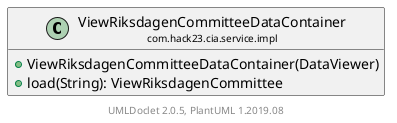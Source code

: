 @startuml
    set namespaceSeparator none
    hide empty fields
    hide empty methods

    class "<size:14>ViewRiksdagenCommitteeDataContainer\n<size:10>com.hack23.cia.service.impl" as com.hack23.cia.service.impl.ViewRiksdagenCommitteeDataContainer [[ViewRiksdagenCommitteeDataContainer.html]] {
        +ViewRiksdagenCommitteeDataContainer(DataViewer)
        +load(String): ViewRiksdagenCommittee
    }

    center footer UMLDoclet 2.0.5, PlantUML 1.2019.08
@enduml
